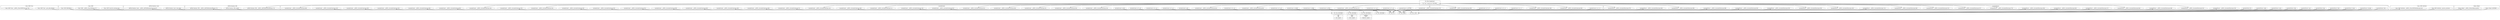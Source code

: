 digraph {
graph [overlap=false]
subgraph cluster_vars {
	label="vars";
	"vars::import";
}
subgraph cluster_strict {
	label="strict";
	"strict::import";
}
subgraph cluster_Class_MOP_Class {
	label="Class::MOP::Class";
	"Class::MOP::Class::_post_add_attribute";
	"Class::MOP::Class::__ANON__[Class/MOP/Class.pm:720]";
}
subgraph cluster_Try_Tiny_ScopeGuard {
	label="Try::Tiny::ScopeGuard";
	"Try::Tiny::ScopeGuard::DESTROY";
}
subgraph cluster_Class_MOP {
	label="Class::MOP";
	"Class::MOP::__ANON__[Class/MOP.pm:117]";
	"Class::MOP::load_first_existing_class";
	"Class::MOP::BEGIN@14";
}
subgraph cluster_ANTLR_Runtime_Lexer {
	label="ANTLR::Runtime::Lexer";
	"ANTLR::Runtime::Lexer::next_token";
	"ANTLR::Runtime::Lexer::__ANON__[ANTLR/Runtime/Lexer.pm:87]";
}
subgraph cluster_ANTLR_Runtime_DFA {
	label="ANTLR::Runtime::DFA";
	"ANTLR::Runtime::DFA::__ANON__[ANTLR/Runtime/DFA.pm:175]";
	"ANTLR::Runtime::DFA::__ANON__[ANTLR/Runtime/DFA.pm:172]";
	"ANTLR::Runtime::DFA::predict";
}
subgraph cluster_Exporter {
	label="Exporter";
	"Exporter::import";
}
subgraph cluster_Class_MOP_Attribute {
	label="Class::MOP::Attribute";
	"Class::MOP::Attribute::_process_accessors";
	"Class::MOP::Attribute::__ANON__[Class/MOP/Attribute.pm:342]";
}
subgraph cluster_Moose_Object {
	label="Moose::Object";
	"Moose::Object::DESTROY";
	"Moose::Object::__ANON__[Moose/Object.pm:90]";
}
subgraph cluster_Try_Tiny {
	label="Try::Tiny";
	"Try::Tiny::finally";
	"Try::Tiny::BEGIN@6";
	"Try::Tiny::catch";
	"Try::Tiny::BEGIN@8";
	"Try::Tiny::BEGIN@3";
	"Try::Tiny::try";
	"Try::Tiny::BEGIN@46";
}
subgraph cluster_Lavanda2Lexer {
	label="Lavanda2Lexer";
	"Lavanda2Lexer::__ANON__[Lavanda2Lexer.pm:301]";
	"Lavanda2Lexer::__ANON__[Lavanda2Lexer.pm:560]";
	"Lavanda2Lexer::__ANON__[Lavanda2Lexer.pm:188]";
	"Lavanda2Lexer::m_T__13";
	"Lavanda2Lexer::m_T__11";
	"Lavanda2Lexer::__ANON__[Lavanda2Lexer.pm:74]";
	"Lavanda2Lexer::__ANON__[Lavanda2Lexer.pm:280]";
	"Lavanda2Lexer::__ANON__[Lavanda2Lexer.pm:120]";
	"Lavanda2Lexer::__ANON__[Lavanda2Lexer.pm:490]";
	"Lavanda2Lexer::__ANON__[Lavanda2Lexer.pm:186]";
	"Lavanda2Lexer::__ANON__[Lavanda2Lexer.pm:404]";
	"Lavanda2Lexer::__ANON__[Lavanda2Lexer.pm:257]";
	"Lavanda2Lexer::m_T__12";
	"Lavanda2Lexer::__ANON__[Lavanda2Lexer.pm:331]";
	"Lavanda2Lexer::m_T__17";
	"Lavanda2Lexer::__ANON__[Lavanda2Lexer.pm:163]";
	"Lavanda2Lexer::__ANON__[Lavanda2Lexer.pm:98]";
	"Lavanda2Lexer::m_T__16";
	"Lavanda2Lexer::__ANON__[Lavanda2Lexer.pm:461]";
	"Lavanda2Lexer::m_T__19";
	"Lavanda2Lexer::__ANON__[Lavanda2Lexer.pm:459]";
	"Lavanda2Lexer::m_LETTER";
	"Lavanda2Lexer::__ANON__[Lavanda2Lexer.pm:209]";
	"Lavanda2Lexer::__ANON__[Lavanda2Lexer.pm:140]";
	"Lavanda2Lexer::__ANON__[Lavanda2Lexer.pm:234]";
	"Lavanda2Lexer::__ANON__[Lavanda2Lexer.pm:303]";
	"Lavanda2Lexer::__ANON__[Lavanda2Lexer.pm:76]";
	"Lavanda2Lexer::__ANON__[Lavanda2Lexer.pm:492]";
	"Lavanda2Lexer::__ANON__[Lavanda2Lexer.pm:351]";
	"Lavanda2Lexer::m_NUM";
	"Lavanda2Lexer::m_DATA";
	"Lavanda2Lexer::__ANON__[Lavanda2Lexer.pm:211]";
	"Lavanda2Lexer::m_DIGIT";
	"Lavanda2Lexer::__ANON__[Lavanda2Lexer.pm:142]";
	"Lavanda2Lexer::__ANON__[Lavanda2Lexer.pm:232]";
	"Lavanda2Lexer::m_T__18";
	"Lavanda2Lexer::__ANON__[Lavanda2Lexer.pm:96]";
	"Lavanda2Lexer::__ANON__[Lavanda2Lexer.pm:255]";
	"Lavanda2Lexer::__ANON__[Lavanda2Lexer.pm:118]";
	"Lavanda2Lexer::m_T__15";
	"Lavanda2Lexer::__ANON__[Lavanda2Lexer.pm:558]";
	"Lavanda2Lexer::m_WS";
	"Lavanda2Lexer::__ANON__[Lavanda2Lexer.pm:333]";
	"Lavanda2Lexer::__ANON__[Lavanda2Lexer.pm:349]";
	"Lavanda2Lexer::__ANON__[Lavanda2Lexer.pm:165]";
	"Lavanda2Lexer::m_ID";
	"Lavanda2Lexer::m_T__14";
	"Lavanda2Lexer::m_T__10";
	"Lavanda2Lexer::m_T__20";
	"Lavanda2Lexer::__ANON__[Lavanda2Lexer.pm:278]";
	"Lavanda2Lexer::__ANON__[Lavanda2Lexer.pm:406]";
}
subgraph cluster_Lavanda2Parser {
	label="Lavanda2Parser";
	"Lavanda2Parser::tipo";
	"Lavanda2Parser::__ANON__[Lavanda2Parser.pm:448]";
	"Lavanda2Parser::__ANON__[Lavanda2Parser.pm:157]";
	"Lavanda2Parser::__ANON__[Lavanda2Parser.pm:504]";
	"Lavanda2Parser::saco";
	"Lavanda2Parser::lotes";
	"Lavanda2Parser::sacos";
	"Lavanda2Parser::cabec";
	"Lavanda2Parser::fio";
	"Lavanda2Parser::lote";
	"Lavanda2Parser::__ANON__[Lavanda2Parser.pm:126]";
	"Lavanda2Parser::__ANON__[Lavanda2Parser.pm:514]";
	"Lavanda2Parser::lavanda";
	"Lavanda2Parser::__ANON__[Lavanda2Parser.pm:644]";
	"Lavanda2Parser::__ANON__[Lavanda2Parser.pm:713]";
	"Lavanda2Parser::classe";
	"Lavanda2Parser::__ANON__[Lavanda2Parser.pm:634]";
	"Lavanda2Parser::__ANON__[Lavanda2Parser.pm:723]";
	"Lavanda2Parser::__ANON__[Lavanda2Parser.pm:167]";
	"Lavanda2Parser::__ANON__[Lavanda2Parser.pm:313]";
	"Lavanda2Parser::__ANON__[Lavanda2Parser.pm:458]";
	"Lavanda2Parser::__ANON__[Lavanda2Parser.pm:389]";
	"Lavanda2Parser::__ANON__[Lavanda2Parser.pm:136]";
	"Lavanda2Parser::__ANON__[Lavanda2Parser.pm:256]";
	"Lavanda2Parser::__ANON__[Lavanda2Parser.pm:569]";
	"Lavanda2Parser::__ANON__[Lavanda2Parser.pm:246]";
	"Lavanda2Parser::tinto";
	"Lavanda2Parser::__ANON__[Lavanda2Parser.pm:399]";
	"Lavanda2Parser::__ANON__[Lavanda2Parser.pm:303]";
	"Lavanda2Parser::__ANON__[Lavanda2Parser.pm:579]";
}
"Try::Tiny::try" -> "Lavanda2Parser::__ANON__[Lavanda2Parser.pm:157]";
"Try::Tiny::try" -> "Lavanda2Lexer::__ANON__[Lavanda2Lexer.pm:186]";
"Try::Tiny::try" -> "Lavanda2Lexer::__ANON__[Lavanda2Lexer.pm:404]";
"Lavanda2Parser::tipo" -> "Try::Tiny::try";
"Lavanda2Lexer::m_T__13" -> "Try::Tiny::try";
"Lavanda2Lexer::m_T__11" -> "Try::Tiny::try";
"Lavanda2Parser::sacos" -> "Try::Tiny::try";
"Lavanda2Lexer::m_T__12" -> "Try::Tiny::try";
"ANTLR::Runtime::Lexer::next_token" -> "Try::Tiny::try";
"Lavanda2Lexer::m_T__17" -> "Try::Tiny::try";
"Lavanda2Parser::lote" -> "Try::Tiny::try";
"Lavanda2Parser::fio" -> "Try::Tiny::try";
"Moose::Object::DESTROY" -> "Try::Tiny::try";
"Lavanda2Lexer::m_T__16" -> "Try::Tiny::try";
"Lavanda2Parser::classe" -> "Try::Tiny::try";
"Lavanda2Lexer::m_T__19" -> "Try::Tiny::try";
"Lavanda2Lexer::m_LETTER" -> "Try::Tiny::try";
"Lavanda2Parser::tinto" -> "Try::Tiny::try";
"Lavanda2Lexer::m_NUM" -> "Try::Tiny::try";
"ANTLR::Runtime::DFA::predict" -> "Try::Tiny::try";
"Lavanda2Lexer::m_DATA" -> "Try::Tiny::try";
"Lavanda2Lexer::m_DIGIT" -> "Try::Tiny::try";
"Lavanda2Parser::saco" -> "Try::Tiny::try";
"Lavanda2Lexer::m_T__18" -> "Try::Tiny::try";
"Lavanda2Parser::lotes" -> "Try::Tiny::try";
"Lavanda2Lexer::m_T__15" -> "Try::Tiny::try";
"Lavanda2Parser::cabec" -> "Try::Tiny::try";
"Class::MOP::load_first_existing_class" -> "Try::Tiny::try";
"Lavanda2Parser::lavanda" -> "Try::Tiny::try";
"Lavanda2Lexer::m_WS" -> "Try::Tiny::try";
"Lavanda2Lexer::m_T__14" -> "Try::Tiny::try";
"Lavanda2Lexer::m_ID" -> "Try::Tiny::try";
"Class::MOP::Attribute::_process_accessors" -> "Try::Tiny::try";
"Lavanda2Lexer::m_T__10" -> "Try::Tiny::try";
"Class::MOP::Class::_post_add_attribute" -> "Try::Tiny::try";
"Lavanda2Lexer::m_T__20" -> "Try::Tiny::try";
"Try::Tiny::try" -> "Lavanda2Lexer::__ANON__[Lavanda2Lexer.pm:331]";
"Try::Tiny::ScopeGuard::DESTROY" -> "Lavanda2Lexer::__ANON__[Lavanda2Lexer.pm:98]";
"Try::Tiny::ScopeGuard::DESTROY" -> "Lavanda2Parser::__ANON__[Lavanda2Parser.pm:313]";
"Try::Tiny::BEGIN@46" -> "Exporter::import";
"Try::Tiny::try" -> "Lavanda2Parser::__ANON__[Lavanda2Parser.pm:389]";
"Try::Tiny::ScopeGuard::DESTROY" -> "Lavanda2Lexer::__ANON__[Lavanda2Lexer.pm:303]";
"Try::Tiny::ScopeGuard::DESTROY" -> "Lavanda2Lexer::__ANON__[Lavanda2Lexer.pm:142]";
"Try::Tiny::ScopeGuard::DESTROY" -> "Lavanda2Parser::__ANON__[Lavanda2Parser.pm:644]";
"Try::Tiny::ScopeGuard::DESTROY" -> "Lavanda2Parser::__ANON__[Lavanda2Parser.pm:136]";
"Try::Tiny::try" -> "Class::MOP::Class::__ANON__[Class/MOP/Class.pm:720]";
"Try::Tiny::ScopeGuard::DESTROY" -> "Lavanda2Lexer::__ANON__[Lavanda2Lexer.pm:120]";
"Try::Tiny::try" -> "Class::MOP::__ANON__[Class/MOP.pm:117]";
"Try::Tiny::ScopeGuard::DESTROY" -> "Lavanda2Lexer::__ANON__[Lavanda2Lexer.pm:257]";
"Try::Tiny::ScopeGuard::DESTROY" -> "Lavanda2Parser::__ANON__[Lavanda2Parser.pm:256]";
"Try::Tiny::try" -> "Lavanda2Lexer::__ANON__[Lavanda2Lexer.pm:209]";
"Try::Tiny::try" -> "Lavanda2Lexer::__ANON__[Lavanda2Lexer.pm:349]";
"Try::Tiny::try" -> "Lavanda2Lexer::__ANON__[Lavanda2Lexer.pm:278]";
"ANTLR::Runtime::Lexer::next_token" -> "Try::Tiny::catch";
"Lavanda2Parser::tipo" -> "Try::Tiny::catch";
"Lavanda2Parser::cabec" -> "Try::Tiny::catch";
"Class::MOP::load_first_existing_class" -> "Try::Tiny::catch";
"Lavanda2Parser::fio" -> "Try::Tiny::catch";
"Lavanda2Parser::lote" -> "Try::Tiny::catch";
"Moose::Object::DESTROY" -> "Try::Tiny::catch";
"Lavanda2Parser::lavanda" -> "Try::Tiny::catch";
"Lavanda2Parser::classe" -> "Try::Tiny::catch";
"Class::MOP::Attribute::_process_accessors" -> "Try::Tiny::catch";
"Class::MOP::Class::_post_add_attribute" -> "Try::Tiny::catch";
"Lavanda2Parser::saco" -> "Try::Tiny::catch";
"Lavanda2Parser::lotes" -> "Try::Tiny::catch";
"Lavanda2Parser::sacos" -> "Try::Tiny::catch";
"Lavanda2Parser::tinto" -> "Try::Tiny::catch";
"Try::Tiny::ScopeGuard::DESTROY" -> "Lavanda2Lexer::__ANON__[Lavanda2Lexer.pm:492]";
"Try::Tiny::try" -> "Lavanda2Lexer::__ANON__[Lavanda2Lexer.pm:96]";
"Try::Tiny::try" -> "Lavanda2Parser::__ANON__[Lavanda2Parser.pm:713]";
"Try::Tiny::try" -> "Try::Tiny::ScopeGuard::DESTROY";
"Try::Tiny::try" -> "Lavanda2Parser::__ANON__[Lavanda2Parser.pm:126]";
"Try::Tiny::BEGIN@6" -> "vars::import";
"Try::Tiny::try" -> "Moose::Object::__ANON__[Moose/Object.pm:90]";
"Try::Tiny::try" -> "Lavanda2Parser::__ANON__[Lavanda2Parser.pm:504]";
"Try::Tiny::try" -> "Lavanda2Lexer::__ANON__[Lavanda2Lexer.pm:558]";
"Try::Tiny::BEGIN@3" -> "strict::import";
"Try::Tiny::try" -> "Lavanda2Parser::__ANON__[Lavanda2Parser.pm:246]";
"Try::Tiny::ScopeGuard::DESTROY" -> "Lavanda2Lexer::__ANON__[Lavanda2Lexer.pm:406]";
"Try::Tiny::try" -> "Lavanda2Parser::__ANON__[Lavanda2Parser.pm:448]";
"Try::Tiny::ScopeGuard::DESTROY" -> "Lavanda2Lexer::__ANON__[Lavanda2Lexer.pm:280]";
"Try::Tiny::try" -> "Lavanda2Lexer::__ANON__[Lavanda2Lexer.pm:163]";
"Try::Tiny::ScopeGuard::DESTROY" -> "Lavanda2Lexer::__ANON__[Lavanda2Lexer.pm:351]";
"Try::Tiny::try" -> "Lavanda2Lexer::__ANON__[Lavanda2Lexer.pm:118]";
"Try::Tiny::try" -> "Lavanda2Parser::__ANON__[Lavanda2Parser.pm:303]";
"Try::Tiny::try" -> "Class::MOP::Attribute::__ANON__[Class/MOP/Attribute.pm:342]";
"Try::Tiny::try" -> "Lavanda2Lexer::__ANON__[Lavanda2Lexer.pm:301]";
"Class::MOP::BEGIN@14" -> "Try::Tiny::BEGIN@3";
"Try::Tiny::try" -> "Lavanda2Lexer::__ANON__[Lavanda2Lexer.pm:74]";
"Try::Tiny::ScopeGuard::DESTROY" -> "Lavanda2Lexer::__ANON__[Lavanda2Lexer.pm:461]";
"Try::Tiny::try" -> "Lavanda2Lexer::__ANON__[Lavanda2Lexer.pm:459]";
"Try::Tiny::try" -> "Lavanda2Parser::__ANON__[Lavanda2Parser.pm:569]";
"Lavanda2Parser::tipo" -> "Try::Tiny::finally";
"Lavanda2Lexer::m_T__13" -> "Try::Tiny::finally";
"Lavanda2Lexer::m_T__11" -> "Try::Tiny::finally";
"Lavanda2Lexer::m_NUM" -> "Try::Tiny::finally";
"Lavanda2Lexer::m_DATA" -> "Try::Tiny::finally";
"ANTLR::Runtime::DFA::predict" -> "Try::Tiny::finally";
"Lavanda2Lexer::m_DIGIT" -> "Try::Tiny::finally";
"Lavanda2Lexer::m_T__18" -> "Try::Tiny::finally";
"Lavanda2Parser::saco" -> "Try::Tiny::finally";
"Lavanda2Parser::lotes" -> "Try::Tiny::finally";
"Lavanda2Parser::sacos" -> "Try::Tiny::finally";
"Lavanda2Lexer::m_T__12" -> "Try::Tiny::finally";
"Lavanda2Lexer::m_T__15" -> "Try::Tiny::finally";
"Lavanda2Parser::cabec" -> "Try::Tiny::finally";
"Lavanda2Lexer::m_T__17" -> "Try::Tiny::finally";
"Lavanda2Parser::lote" -> "Try::Tiny::finally";
"Lavanda2Parser::fio" -> "Try::Tiny::finally";
"Lavanda2Parser::lavanda" -> "Try::Tiny::finally";
"Lavanda2Lexer::m_T__16" -> "Try::Tiny::finally";
"Lavanda2Lexer::m_WS" -> "Try::Tiny::finally";
"Lavanda2Parser::classe" -> "Try::Tiny::finally";
"Lavanda2Lexer::m_ID" -> "Try::Tiny::finally";
"Lavanda2Lexer::m_T__19" -> "Try::Tiny::finally";
"Lavanda2Lexer::m_T__14" -> "Try::Tiny::finally";
"Lavanda2Lexer::m_T__10" -> "Try::Tiny::finally";
"Lavanda2Lexer::m_T__20" -> "Try::Tiny::finally";
"Lavanda2Lexer::m_LETTER" -> "Try::Tiny::finally";
"Lavanda2Parser::tinto" -> "Try::Tiny::finally";
"Try::Tiny::ScopeGuard::DESTROY" -> "Lavanda2Parser::__ANON__[Lavanda2Parser.pm:514]";
"Try::Tiny::try" -> "ANTLR::Runtime::DFA::__ANON__[ANTLR/Runtime/DFA.pm:172]";
"Try::Tiny::ScopeGuard::DESTROY" -> "Lavanda2Lexer::__ANON__[Lavanda2Lexer.pm:165]";
"Try::Tiny::try" -> "Lavanda2Lexer::__ANON__[Lavanda2Lexer.pm:490]";
"Try::Tiny::try" -> "ANTLR::Runtime::Lexer::__ANON__[ANTLR/Runtime/Lexer.pm:87]";
"Try::Tiny::ScopeGuard::DESTROY" -> "Lavanda2Parser::__ANON__[Lavanda2Parser.pm:723]";
"Try::Tiny::ScopeGuard::DESTROY" -> "Lavanda2Parser::__ANON__[Lavanda2Parser.pm:458]";
"Class::MOP::BEGIN@14" -> "Try::Tiny::BEGIN@6";
"Try::Tiny::ScopeGuard::DESTROY" -> "Lavanda2Lexer::__ANON__[Lavanda2Lexer.pm:76]";
"Try::Tiny::try" -> "Lavanda2Lexer::__ANON__[Lavanda2Lexer.pm:232]";
"Try::Tiny::try" -> "Lavanda2Lexer::__ANON__[Lavanda2Lexer.pm:255]";
"Try::Tiny::ScopeGuard::DESTROY" -> "Lavanda2Lexer::__ANON__[Lavanda2Lexer.pm:560]";
"Try::Tiny::ScopeGuard::DESTROY" -> "Lavanda2Lexer::__ANON__[Lavanda2Lexer.pm:188]";
"Try::Tiny::ScopeGuard::DESTROY" -> "Lavanda2Parser::__ANON__[Lavanda2Parser.pm:167]";
"Class::MOP::BEGIN@14" -> "Try::Tiny::BEGIN@8";
"Try::Tiny::ScopeGuard::DESTROY" -> "Lavanda2Parser::__ANON__[Lavanda2Parser.pm:399]";
"Try::Tiny::ScopeGuard::DESTROY" -> "Lavanda2Parser::__ANON__[Lavanda2Parser.pm:579]";
"Try::Tiny::try" -> "Lavanda2Lexer::__ANON__[Lavanda2Lexer.pm:140]";
"Try::Tiny::ScopeGuard::DESTROY" -> "Lavanda2Lexer::__ANON__[Lavanda2Lexer.pm:234]";
"Try::Tiny::ScopeGuard::DESTROY" -> "Lavanda2Lexer::__ANON__[Lavanda2Lexer.pm:211]";
"Try::Tiny::ScopeGuard::DESTROY" -> "ANTLR::Runtime::DFA::__ANON__[ANTLR/Runtime/DFA.pm:175]";
"Try::Tiny::ScopeGuard::DESTROY" -> "Lavanda2Lexer::__ANON__[Lavanda2Lexer.pm:333]";
"Try::Tiny::try" -> "Lavanda2Parser::__ANON__[Lavanda2Parser.pm:634]";
"Class::MOP::BEGIN@14" -> "Try::Tiny::BEGIN@46";
}
